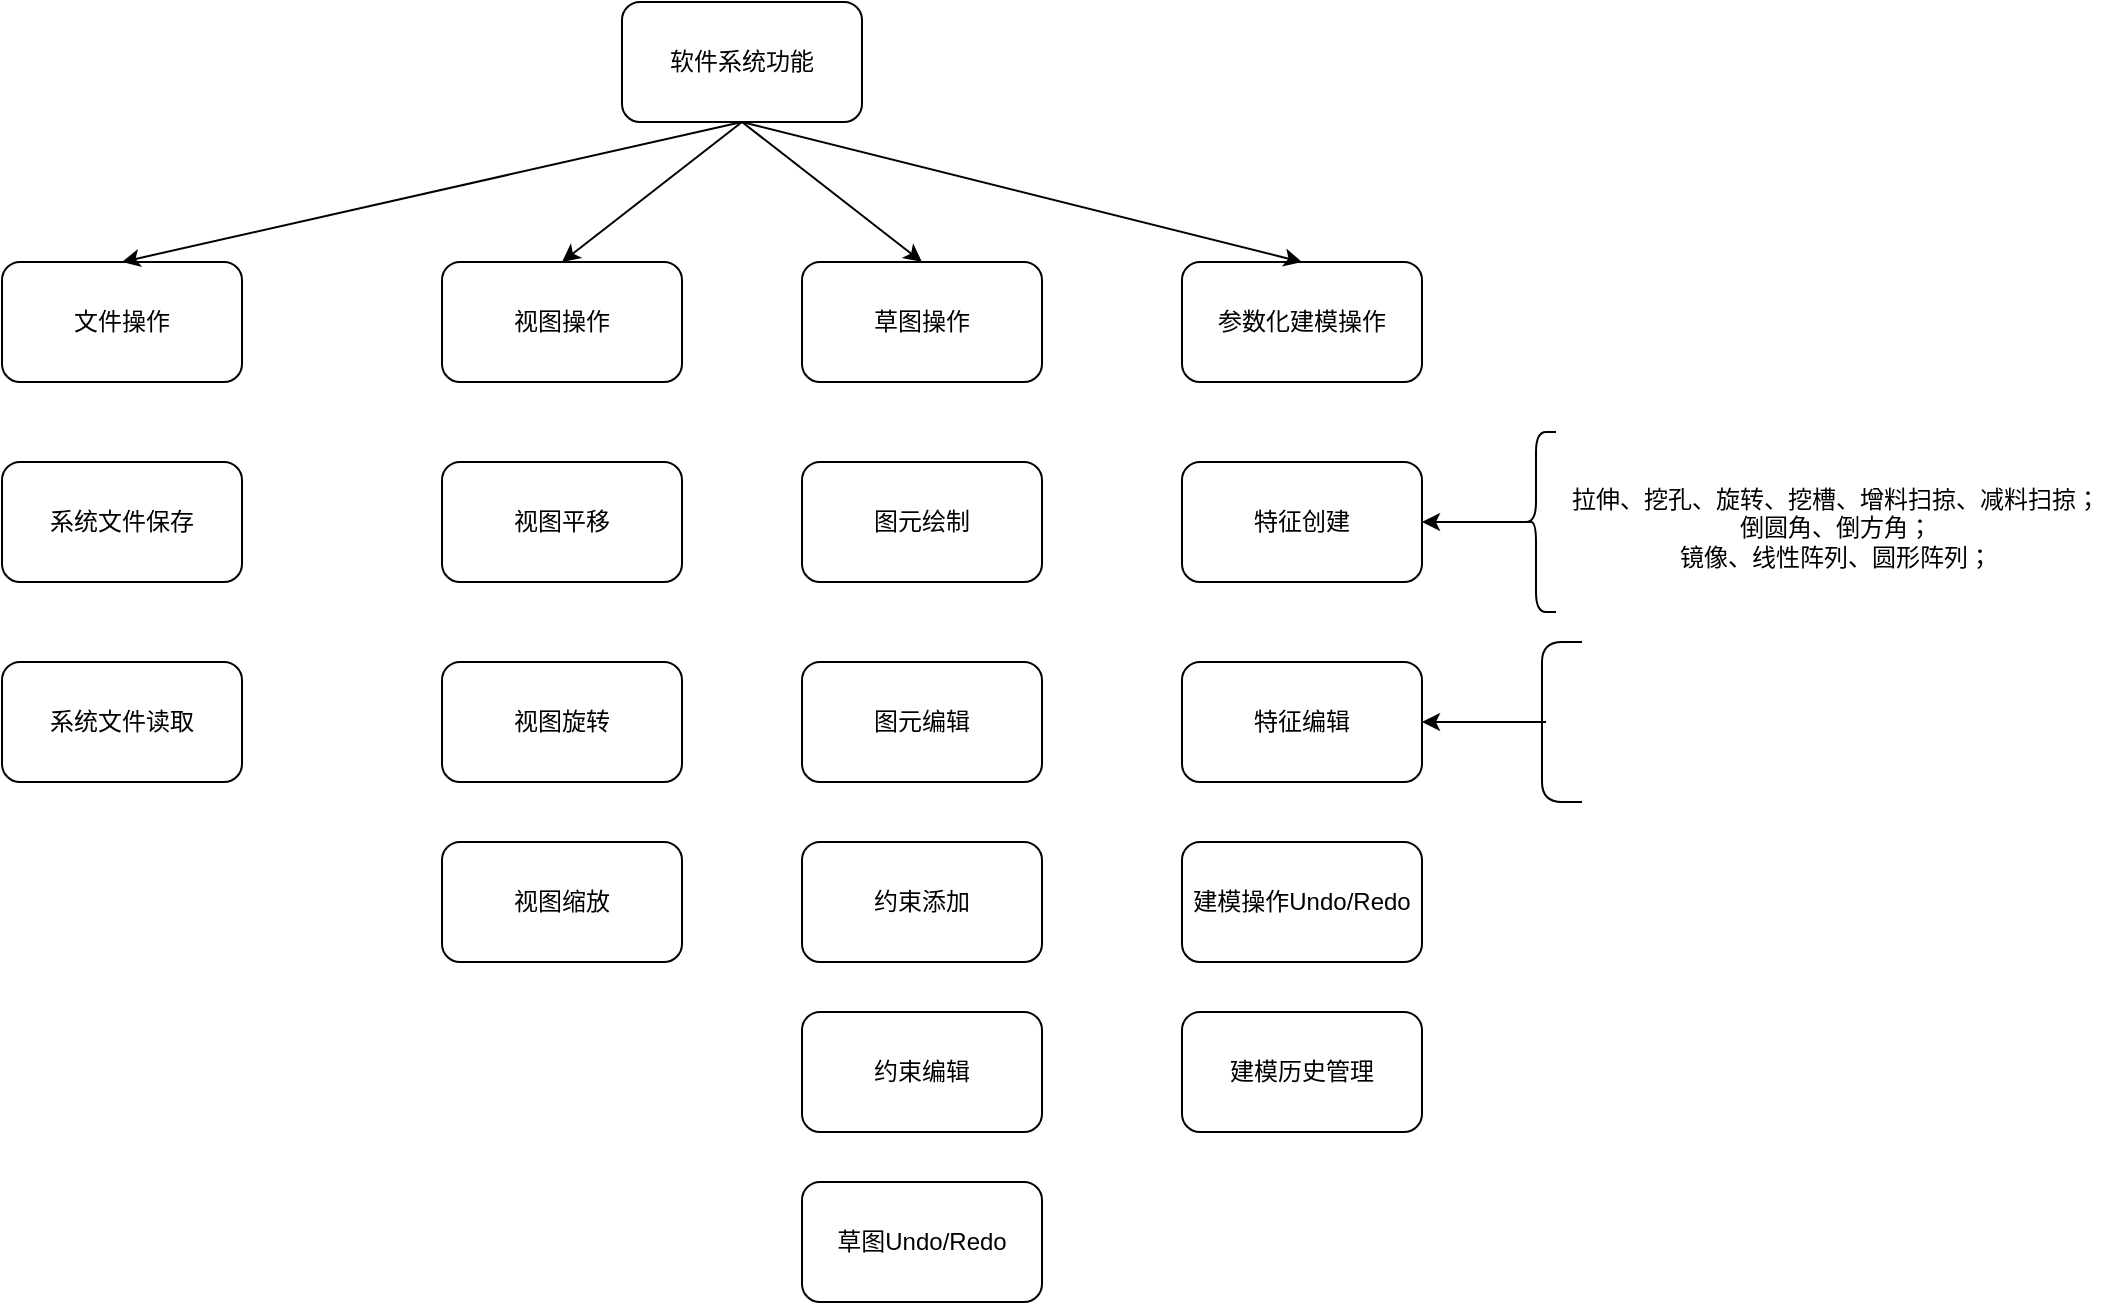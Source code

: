 <mxfile version="20.8.22" type="github">
  <diagram name="第 1 页" id="g8XbnvzlYeSwKpyBKLX3">
    <mxGraphModel dx="1122" dy="504" grid="1" gridSize="10" guides="1" tooltips="1" connect="1" arrows="1" fold="1" page="1" pageScale="1" pageWidth="827" pageHeight="1169" math="0" shadow="0">
      <root>
        <mxCell id="0" />
        <mxCell id="1" parent="0" />
        <mxCell id="GJz-_dtkv6EY981kSG8h-1" value="软件系统功能" style="rounded=1;whiteSpace=wrap;html=1;" parent="1" vertex="1">
          <mxGeometry x="340" y="50" width="120" height="60" as="geometry" />
        </mxCell>
        <mxCell id="GJz-_dtkv6EY981kSG8h-2" value="文件操作" style="rounded=1;whiteSpace=wrap;html=1;" parent="1" vertex="1">
          <mxGeometry x="30" y="180" width="120" height="60" as="geometry" />
        </mxCell>
        <mxCell id="GJz-_dtkv6EY981kSG8h-3" value="视图操作" style="rounded=1;whiteSpace=wrap;html=1;" parent="1" vertex="1">
          <mxGeometry x="250" y="180" width="120" height="60" as="geometry" />
        </mxCell>
        <mxCell id="GJz-_dtkv6EY981kSG8h-4" value="草图操作" style="rounded=1;whiteSpace=wrap;html=1;" parent="1" vertex="1">
          <mxGeometry x="430" y="180" width="120" height="60" as="geometry" />
        </mxCell>
        <mxCell id="GJz-_dtkv6EY981kSG8h-5" value="参数化建模操作" style="rounded=1;whiteSpace=wrap;html=1;" parent="1" vertex="1">
          <mxGeometry x="620" y="180" width="120" height="60" as="geometry" />
        </mxCell>
        <mxCell id="GJz-_dtkv6EY981kSG8h-7" value="系统文件读取" style="rounded=1;whiteSpace=wrap;html=1;" parent="1" vertex="1">
          <mxGeometry x="30" y="380" width="120" height="60" as="geometry" />
        </mxCell>
        <mxCell id="GJz-_dtkv6EY981kSG8h-8" value="系统文件保存" style="rounded=1;whiteSpace=wrap;html=1;" parent="1" vertex="1">
          <mxGeometry x="30" y="280" width="120" height="60" as="geometry" />
        </mxCell>
        <mxCell id="GJz-_dtkv6EY981kSG8h-9" value="视图平移" style="rounded=1;whiteSpace=wrap;html=1;" parent="1" vertex="1">
          <mxGeometry x="250" y="280" width="120" height="60" as="geometry" />
        </mxCell>
        <mxCell id="GJz-_dtkv6EY981kSG8h-10" value="视图旋转" style="rounded=1;whiteSpace=wrap;html=1;" parent="1" vertex="1">
          <mxGeometry x="250" y="380" width="120" height="60" as="geometry" />
        </mxCell>
        <mxCell id="GJz-_dtkv6EY981kSG8h-11" value="视图缩放" style="rounded=1;whiteSpace=wrap;html=1;" parent="1" vertex="1">
          <mxGeometry x="250" y="470" width="120" height="60" as="geometry" />
        </mxCell>
        <mxCell id="GJz-_dtkv6EY981kSG8h-13" value="图元绘制" style="rounded=1;whiteSpace=wrap;html=1;" parent="1" vertex="1">
          <mxGeometry x="430" y="280" width="120" height="60" as="geometry" />
        </mxCell>
        <mxCell id="GJz-_dtkv6EY981kSG8h-14" value="图元编辑" style="rounded=1;whiteSpace=wrap;html=1;" parent="1" vertex="1">
          <mxGeometry x="430" y="380" width="120" height="60" as="geometry" />
        </mxCell>
        <mxCell id="GJz-_dtkv6EY981kSG8h-15" value="约束添加" style="rounded=1;whiteSpace=wrap;html=1;" parent="1" vertex="1">
          <mxGeometry x="430" y="470" width="120" height="60" as="geometry" />
        </mxCell>
        <mxCell id="GJz-_dtkv6EY981kSG8h-16" value="特征创建" style="rounded=1;whiteSpace=wrap;html=1;" parent="1" vertex="1">
          <mxGeometry x="620" y="280" width="120" height="60" as="geometry" />
        </mxCell>
        <mxCell id="GJz-_dtkv6EY981kSG8h-17" value="特征编辑" style="rounded=1;whiteSpace=wrap;html=1;" parent="1" vertex="1">
          <mxGeometry x="620" y="380" width="120" height="60" as="geometry" />
        </mxCell>
        <mxCell id="GJz-_dtkv6EY981kSG8h-18" value="建模历史管理" style="rounded=1;whiteSpace=wrap;html=1;" parent="1" vertex="1">
          <mxGeometry x="620" y="555" width="120" height="60" as="geometry" />
        </mxCell>
        <mxCell id="GJz-_dtkv6EY981kSG8h-19" value="" style="endArrow=classic;html=1;rounded=0;entryX=0.5;entryY=0;entryDx=0;entryDy=0;exitX=0.5;exitY=1;exitDx=0;exitDy=0;" parent="1" source="GJz-_dtkv6EY981kSG8h-1" target="GJz-_dtkv6EY981kSG8h-2" edge="1">
          <mxGeometry width="50" height="50" relative="1" as="geometry">
            <mxPoint x="450" y="330" as="sourcePoint" />
            <mxPoint x="500" y="280" as="targetPoint" />
          </mxGeometry>
        </mxCell>
        <mxCell id="GJz-_dtkv6EY981kSG8h-20" value="" style="endArrow=classic;html=1;rounded=0;entryX=0.5;entryY=0;entryDx=0;entryDy=0;" parent="1" target="GJz-_dtkv6EY981kSG8h-3" edge="1">
          <mxGeometry width="50" height="50" relative="1" as="geometry">
            <mxPoint x="400" y="110" as="sourcePoint" />
            <mxPoint x="500" y="280" as="targetPoint" />
          </mxGeometry>
        </mxCell>
        <mxCell id="GJz-_dtkv6EY981kSG8h-21" value="" style="endArrow=classic;html=1;rounded=0;entryX=0.5;entryY=0;entryDx=0;entryDy=0;" parent="1" target="GJz-_dtkv6EY981kSG8h-4" edge="1">
          <mxGeometry width="50" height="50" relative="1" as="geometry">
            <mxPoint x="400" y="110" as="sourcePoint" />
            <mxPoint x="500" y="280" as="targetPoint" />
          </mxGeometry>
        </mxCell>
        <mxCell id="GJz-_dtkv6EY981kSG8h-22" value="" style="endArrow=classic;html=1;rounded=0;entryX=0.5;entryY=0;entryDx=0;entryDy=0;" parent="1" target="GJz-_dtkv6EY981kSG8h-5" edge="1">
          <mxGeometry width="50" height="50" relative="1" as="geometry">
            <mxPoint x="400" y="110" as="sourcePoint" />
            <mxPoint x="500" y="280" as="targetPoint" />
          </mxGeometry>
        </mxCell>
        <mxCell id="UL3dVchnYMSYQn1hsnY3-7" style="edgeStyle=orthogonalEdgeStyle;rounded=0;orthogonalLoop=1;jettySize=auto;html=1;exitX=0.1;exitY=0.5;exitDx=0;exitDy=0;exitPerimeter=0;entryX=1;entryY=0.5;entryDx=0;entryDy=0;" edge="1" parent="1" source="UL3dVchnYMSYQn1hsnY3-5" target="GJz-_dtkv6EY981kSG8h-17">
          <mxGeometry relative="1" as="geometry" />
        </mxCell>
        <mxCell id="UL3dVchnYMSYQn1hsnY3-5" value="" style="shape=curlyBracket;whiteSpace=wrap;html=1;rounded=1;labelPosition=left;verticalLabelPosition=middle;align=right;verticalAlign=middle;size=0;" vertex="1" parent="1">
          <mxGeometry x="800" y="370" width="20" height="80" as="geometry" />
        </mxCell>
        <mxCell id="UL3dVchnYMSYQn1hsnY3-10" style="edgeStyle=orthogonalEdgeStyle;rounded=0;orthogonalLoop=1;jettySize=auto;html=1;exitX=0.1;exitY=0.5;exitDx=0;exitDy=0;exitPerimeter=0;entryX=1;entryY=0.5;entryDx=0;entryDy=0;" edge="1" parent="1" source="UL3dVchnYMSYQn1hsnY3-9" target="GJz-_dtkv6EY981kSG8h-16">
          <mxGeometry relative="1" as="geometry" />
        </mxCell>
        <mxCell id="UL3dVchnYMSYQn1hsnY3-9" value="" style="shape=curlyBracket;whiteSpace=wrap;html=1;rounded=1;labelPosition=left;verticalLabelPosition=middle;align=right;verticalAlign=middle;" vertex="1" parent="1">
          <mxGeometry x="787" y="265" width="20" height="90" as="geometry" />
        </mxCell>
        <mxCell id="UL3dVchnYMSYQn1hsnY3-11" value="拉伸、挖孔、旋转、挖槽、增料扫掠、减料扫掠；&lt;br&gt;倒圆角、倒方角；&lt;br&gt;镜像、线性阵列、圆形阵列；" style="text;html=1;strokeColor=none;fillColor=none;align=center;verticalAlign=middle;whiteSpace=wrap;rounded=0;" vertex="1" parent="1">
          <mxGeometry x="807" y="265" width="280" height="95" as="geometry" />
        </mxCell>
        <mxCell id="UL3dVchnYMSYQn1hsnY3-26" value="草图Undo/Redo" style="rounded=1;whiteSpace=wrap;html=1;" vertex="1" parent="1">
          <mxGeometry x="430" y="640" width="120" height="60" as="geometry" />
        </mxCell>
        <mxCell id="UL3dVchnYMSYQn1hsnY3-27" value="建模操作Undo/Redo" style="rounded=1;whiteSpace=wrap;html=1;" vertex="1" parent="1">
          <mxGeometry x="620" y="470" width="120" height="60" as="geometry" />
        </mxCell>
        <mxCell id="UL3dVchnYMSYQn1hsnY3-28" value="约束编辑" style="rounded=1;whiteSpace=wrap;html=1;" vertex="1" parent="1">
          <mxGeometry x="430" y="555" width="120" height="60" as="geometry" />
        </mxCell>
      </root>
    </mxGraphModel>
  </diagram>
</mxfile>
